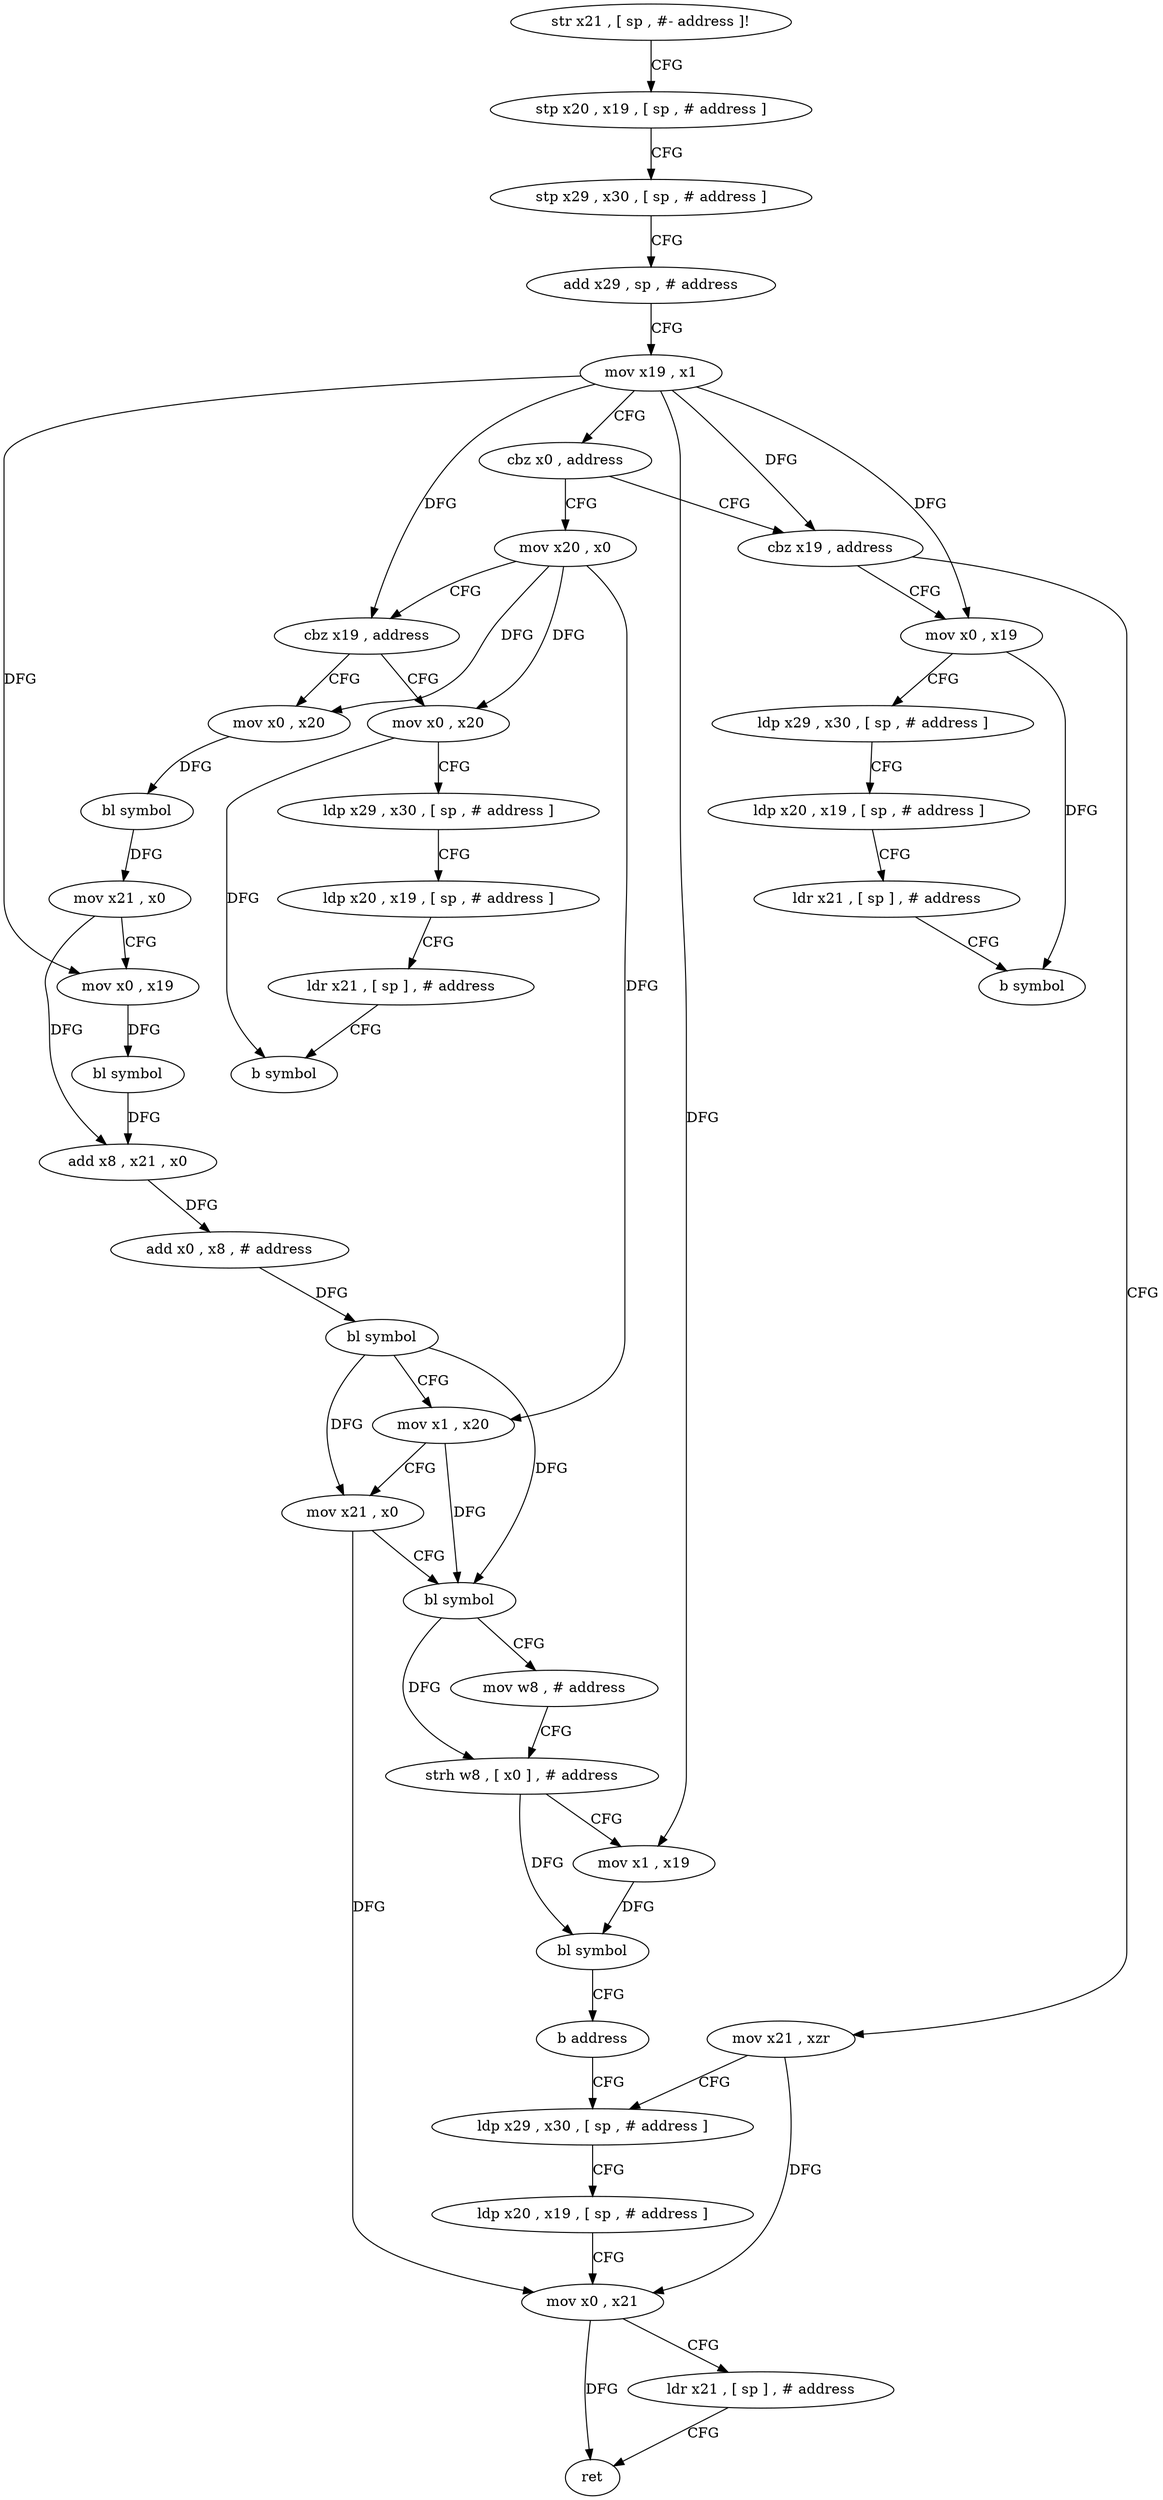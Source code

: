 digraph "func" {
"4207240" [label = "str x21 , [ sp , #- address ]!" ]
"4207244" [label = "stp x20 , x19 , [ sp , # address ]" ]
"4207248" [label = "stp x29 , x30 , [ sp , # address ]" ]
"4207252" [label = "add x29 , sp , # address" ]
"4207256" [label = "mov x19 , x1" ]
"4207260" [label = "cbz x0 , address" ]
"4207336" [label = "cbz x19 , address" ]
"4207264" [label = "mov x20 , x0" ]
"4207380" [label = "mov x21 , xzr" ]
"4207340" [label = "mov x0 , x19" ]
"4207268" [label = "cbz x19 , address" ]
"4207360" [label = "mov x0 , x20" ]
"4207272" [label = "mov x0 , x20" ]
"4207384" [label = "ldp x29 , x30 , [ sp , # address ]" ]
"4207344" [label = "ldp x29 , x30 , [ sp , # address ]" ]
"4207348" [label = "ldp x20 , x19 , [ sp , # address ]" ]
"4207352" [label = "ldr x21 , [ sp ] , # address" ]
"4207356" [label = "b symbol" ]
"4207364" [label = "ldp x29 , x30 , [ sp , # address ]" ]
"4207368" [label = "ldp x20 , x19 , [ sp , # address ]" ]
"4207372" [label = "ldr x21 , [ sp ] , # address" ]
"4207376" [label = "b symbol" ]
"4207276" [label = "bl symbol" ]
"4207280" [label = "mov x21 , x0" ]
"4207284" [label = "mov x0 , x19" ]
"4207288" [label = "bl symbol" ]
"4207292" [label = "add x8 , x21 , x0" ]
"4207296" [label = "add x0 , x8 , # address" ]
"4207300" [label = "bl symbol" ]
"4207304" [label = "mov x1 , x20" ]
"4207308" [label = "mov x21 , x0" ]
"4207312" [label = "bl symbol" ]
"4207316" [label = "mov w8 , # address" ]
"4207320" [label = "strh w8 , [ x0 ] , # address" ]
"4207324" [label = "mov x1 , x19" ]
"4207328" [label = "bl symbol" ]
"4207332" [label = "b address" ]
"4207388" [label = "ldp x20 , x19 , [ sp , # address ]" ]
"4207392" [label = "mov x0 , x21" ]
"4207396" [label = "ldr x21 , [ sp ] , # address" ]
"4207400" [label = "ret" ]
"4207240" -> "4207244" [ label = "CFG" ]
"4207244" -> "4207248" [ label = "CFG" ]
"4207248" -> "4207252" [ label = "CFG" ]
"4207252" -> "4207256" [ label = "CFG" ]
"4207256" -> "4207260" [ label = "CFG" ]
"4207256" -> "4207336" [ label = "DFG" ]
"4207256" -> "4207268" [ label = "DFG" ]
"4207256" -> "4207340" [ label = "DFG" ]
"4207256" -> "4207284" [ label = "DFG" ]
"4207256" -> "4207324" [ label = "DFG" ]
"4207260" -> "4207336" [ label = "CFG" ]
"4207260" -> "4207264" [ label = "CFG" ]
"4207336" -> "4207380" [ label = "CFG" ]
"4207336" -> "4207340" [ label = "CFG" ]
"4207264" -> "4207268" [ label = "CFG" ]
"4207264" -> "4207360" [ label = "DFG" ]
"4207264" -> "4207272" [ label = "DFG" ]
"4207264" -> "4207304" [ label = "DFG" ]
"4207380" -> "4207384" [ label = "CFG" ]
"4207380" -> "4207392" [ label = "DFG" ]
"4207340" -> "4207344" [ label = "CFG" ]
"4207340" -> "4207356" [ label = "DFG" ]
"4207268" -> "4207360" [ label = "CFG" ]
"4207268" -> "4207272" [ label = "CFG" ]
"4207360" -> "4207364" [ label = "CFG" ]
"4207360" -> "4207376" [ label = "DFG" ]
"4207272" -> "4207276" [ label = "DFG" ]
"4207384" -> "4207388" [ label = "CFG" ]
"4207344" -> "4207348" [ label = "CFG" ]
"4207348" -> "4207352" [ label = "CFG" ]
"4207352" -> "4207356" [ label = "CFG" ]
"4207364" -> "4207368" [ label = "CFG" ]
"4207368" -> "4207372" [ label = "CFG" ]
"4207372" -> "4207376" [ label = "CFG" ]
"4207276" -> "4207280" [ label = "DFG" ]
"4207280" -> "4207284" [ label = "CFG" ]
"4207280" -> "4207292" [ label = "DFG" ]
"4207284" -> "4207288" [ label = "DFG" ]
"4207288" -> "4207292" [ label = "DFG" ]
"4207292" -> "4207296" [ label = "DFG" ]
"4207296" -> "4207300" [ label = "DFG" ]
"4207300" -> "4207304" [ label = "CFG" ]
"4207300" -> "4207308" [ label = "DFG" ]
"4207300" -> "4207312" [ label = "DFG" ]
"4207304" -> "4207308" [ label = "CFG" ]
"4207304" -> "4207312" [ label = "DFG" ]
"4207308" -> "4207312" [ label = "CFG" ]
"4207308" -> "4207392" [ label = "DFG" ]
"4207312" -> "4207316" [ label = "CFG" ]
"4207312" -> "4207320" [ label = "DFG" ]
"4207316" -> "4207320" [ label = "CFG" ]
"4207320" -> "4207324" [ label = "CFG" ]
"4207320" -> "4207328" [ label = "DFG" ]
"4207324" -> "4207328" [ label = "DFG" ]
"4207328" -> "4207332" [ label = "CFG" ]
"4207332" -> "4207384" [ label = "CFG" ]
"4207388" -> "4207392" [ label = "CFG" ]
"4207392" -> "4207396" [ label = "CFG" ]
"4207392" -> "4207400" [ label = "DFG" ]
"4207396" -> "4207400" [ label = "CFG" ]
}
